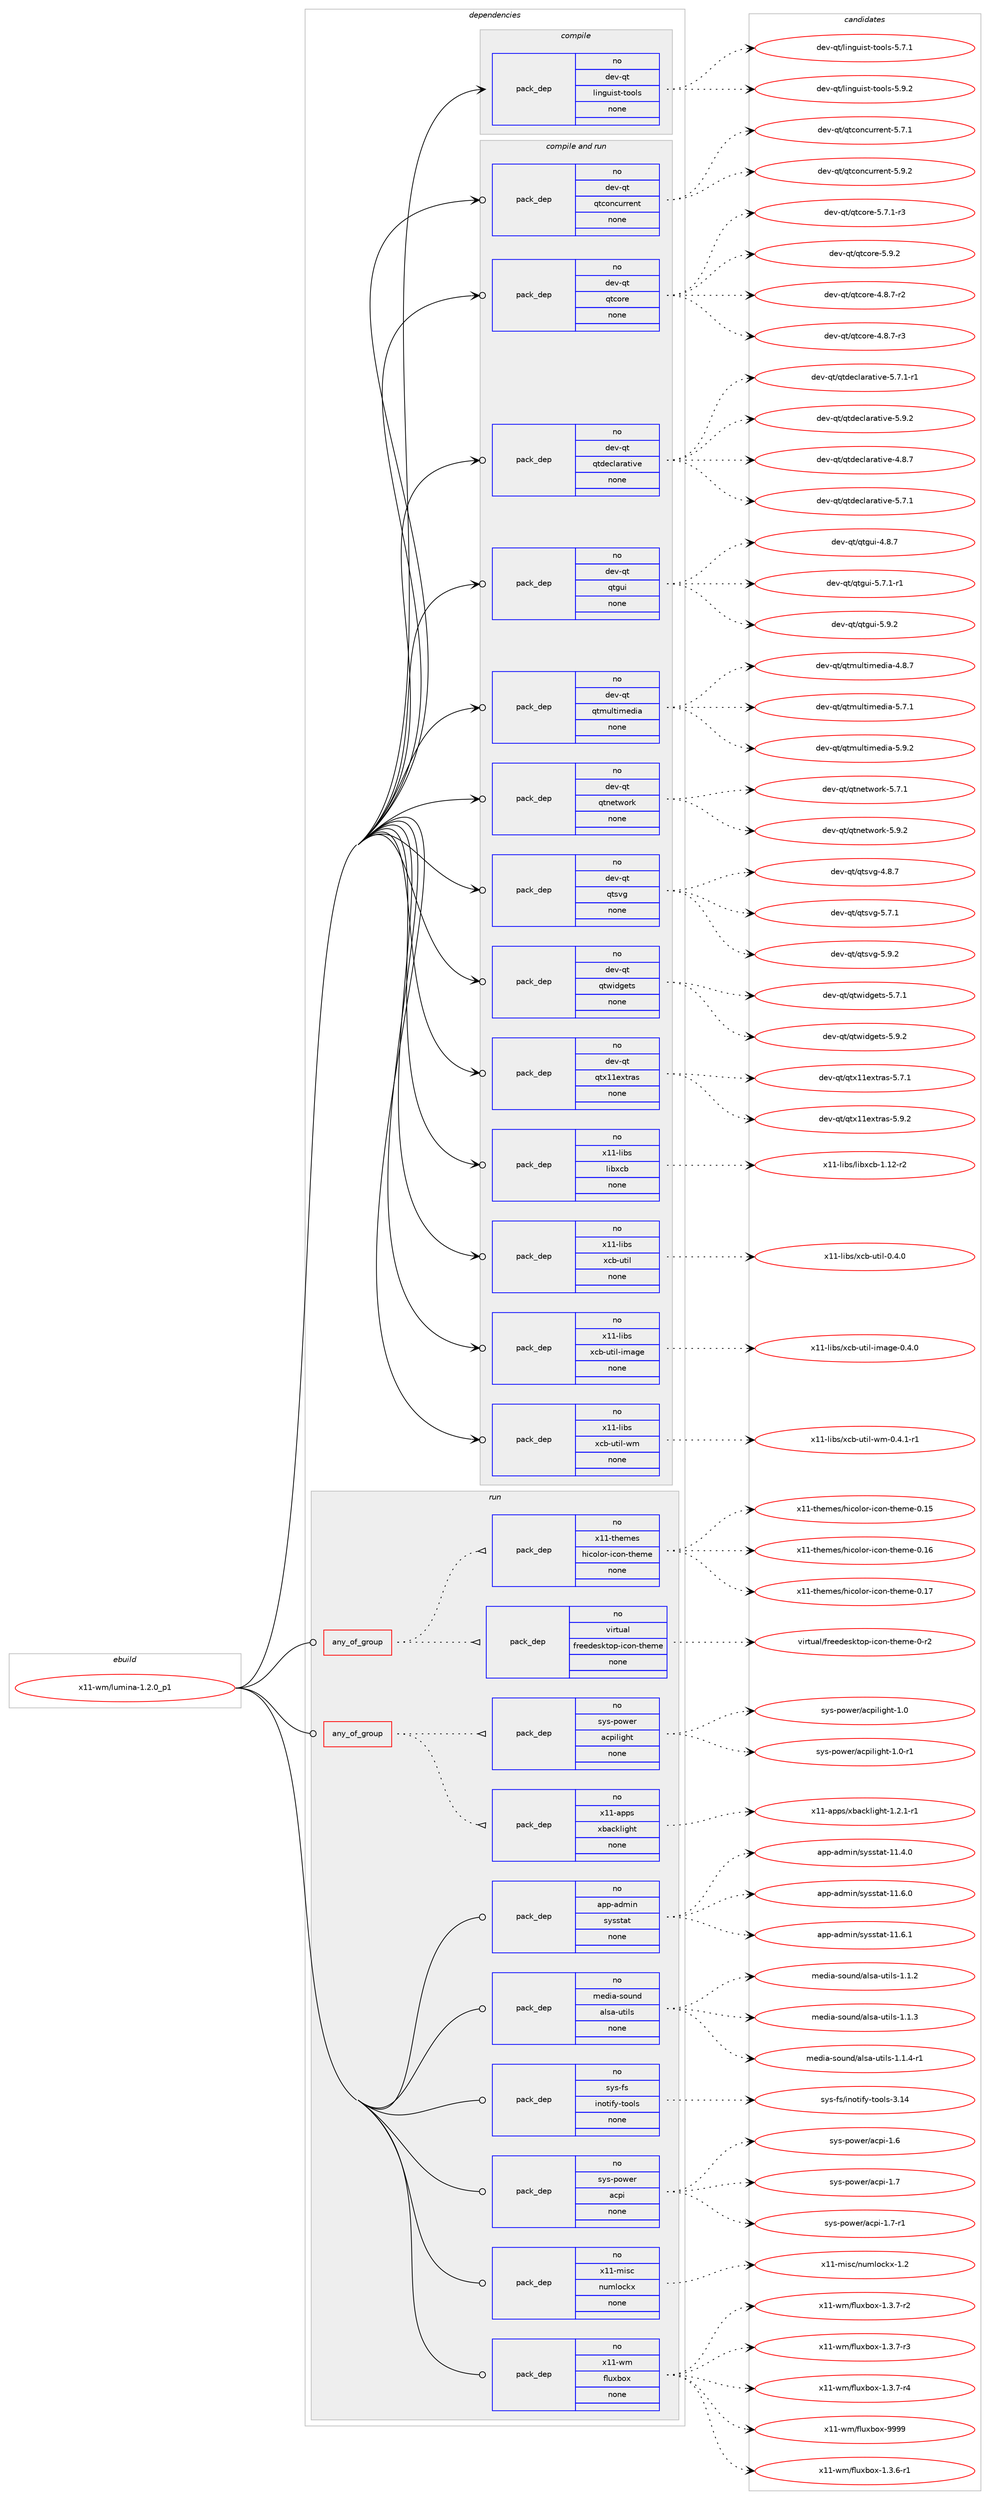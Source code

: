 digraph prolog {

# *************
# Graph options
# *************

newrank=true;
concentrate=true;
compound=true;
graph [rankdir=LR,fontname=Helvetica,fontsize=10,ranksep=1.5];#, ranksep=2.5, nodesep=0.2];
edge  [arrowhead=vee];
node  [fontname=Helvetica,fontsize=10];

# **********
# The ebuild
# **********

subgraph cluster_leftcol {
color=gray;
rank=same;
label=<<i>ebuild</i>>;
id [label="x11-wm/lumina-1.2.0_p1", color=red, width=4, href="../x11-wm/lumina-1.2.0_p1.svg"];
}

# ****************
# The dependencies
# ****************

subgraph cluster_midcol {
color=gray;
label=<<i>dependencies</i>>;
subgraph cluster_compile {
fillcolor="#eeeeee";
style=filled;
label=<<i>compile</i>>;
subgraph pack398053 {
dependency532340 [label=<<TABLE BORDER="0" CELLBORDER="1" CELLSPACING="0" CELLPADDING="4" WIDTH="220"><TR><TD ROWSPAN="6" CELLPADDING="30">pack_dep</TD></TR><TR><TD WIDTH="110">no</TD></TR><TR><TD>dev-qt</TD></TR><TR><TD>linguist-tools</TD></TR><TR><TD>none</TD></TR><TR><TD></TD></TR></TABLE>>, shape=none, color=blue];
}
id:e -> dependency532340:w [weight=20,style="solid",arrowhead="vee"];
}
subgraph cluster_compileandrun {
fillcolor="#eeeeee";
style=filled;
label=<<i>compile and run</i>>;
subgraph pack398054 {
dependency532341 [label=<<TABLE BORDER="0" CELLBORDER="1" CELLSPACING="0" CELLPADDING="4" WIDTH="220"><TR><TD ROWSPAN="6" CELLPADDING="30">pack_dep</TD></TR><TR><TD WIDTH="110">no</TD></TR><TR><TD>dev-qt</TD></TR><TR><TD>qtconcurrent</TD></TR><TR><TD>none</TD></TR><TR><TD></TD></TR></TABLE>>, shape=none, color=blue];
}
id:e -> dependency532341:w [weight=20,style="solid",arrowhead="odotvee"];
subgraph pack398055 {
dependency532342 [label=<<TABLE BORDER="0" CELLBORDER="1" CELLSPACING="0" CELLPADDING="4" WIDTH="220"><TR><TD ROWSPAN="6" CELLPADDING="30">pack_dep</TD></TR><TR><TD WIDTH="110">no</TD></TR><TR><TD>dev-qt</TD></TR><TR><TD>qtcore</TD></TR><TR><TD>none</TD></TR><TR><TD></TD></TR></TABLE>>, shape=none, color=blue];
}
id:e -> dependency532342:w [weight=20,style="solid",arrowhead="odotvee"];
subgraph pack398056 {
dependency532343 [label=<<TABLE BORDER="0" CELLBORDER="1" CELLSPACING="0" CELLPADDING="4" WIDTH="220"><TR><TD ROWSPAN="6" CELLPADDING="30">pack_dep</TD></TR><TR><TD WIDTH="110">no</TD></TR><TR><TD>dev-qt</TD></TR><TR><TD>qtdeclarative</TD></TR><TR><TD>none</TD></TR><TR><TD></TD></TR></TABLE>>, shape=none, color=blue];
}
id:e -> dependency532343:w [weight=20,style="solid",arrowhead="odotvee"];
subgraph pack398057 {
dependency532344 [label=<<TABLE BORDER="0" CELLBORDER="1" CELLSPACING="0" CELLPADDING="4" WIDTH="220"><TR><TD ROWSPAN="6" CELLPADDING="30">pack_dep</TD></TR><TR><TD WIDTH="110">no</TD></TR><TR><TD>dev-qt</TD></TR><TR><TD>qtgui</TD></TR><TR><TD>none</TD></TR><TR><TD></TD></TR></TABLE>>, shape=none, color=blue];
}
id:e -> dependency532344:w [weight=20,style="solid",arrowhead="odotvee"];
subgraph pack398058 {
dependency532345 [label=<<TABLE BORDER="0" CELLBORDER="1" CELLSPACING="0" CELLPADDING="4" WIDTH="220"><TR><TD ROWSPAN="6" CELLPADDING="30">pack_dep</TD></TR><TR><TD WIDTH="110">no</TD></TR><TR><TD>dev-qt</TD></TR><TR><TD>qtmultimedia</TD></TR><TR><TD>none</TD></TR><TR><TD></TD></TR></TABLE>>, shape=none, color=blue];
}
id:e -> dependency532345:w [weight=20,style="solid",arrowhead="odotvee"];
subgraph pack398059 {
dependency532346 [label=<<TABLE BORDER="0" CELLBORDER="1" CELLSPACING="0" CELLPADDING="4" WIDTH="220"><TR><TD ROWSPAN="6" CELLPADDING="30">pack_dep</TD></TR><TR><TD WIDTH="110">no</TD></TR><TR><TD>dev-qt</TD></TR><TR><TD>qtnetwork</TD></TR><TR><TD>none</TD></TR><TR><TD></TD></TR></TABLE>>, shape=none, color=blue];
}
id:e -> dependency532346:w [weight=20,style="solid",arrowhead="odotvee"];
subgraph pack398060 {
dependency532347 [label=<<TABLE BORDER="0" CELLBORDER="1" CELLSPACING="0" CELLPADDING="4" WIDTH="220"><TR><TD ROWSPAN="6" CELLPADDING="30">pack_dep</TD></TR><TR><TD WIDTH="110">no</TD></TR><TR><TD>dev-qt</TD></TR><TR><TD>qtsvg</TD></TR><TR><TD>none</TD></TR><TR><TD></TD></TR></TABLE>>, shape=none, color=blue];
}
id:e -> dependency532347:w [weight=20,style="solid",arrowhead="odotvee"];
subgraph pack398061 {
dependency532348 [label=<<TABLE BORDER="0" CELLBORDER="1" CELLSPACING="0" CELLPADDING="4" WIDTH="220"><TR><TD ROWSPAN="6" CELLPADDING="30">pack_dep</TD></TR><TR><TD WIDTH="110">no</TD></TR><TR><TD>dev-qt</TD></TR><TR><TD>qtwidgets</TD></TR><TR><TD>none</TD></TR><TR><TD></TD></TR></TABLE>>, shape=none, color=blue];
}
id:e -> dependency532348:w [weight=20,style="solid",arrowhead="odotvee"];
subgraph pack398062 {
dependency532349 [label=<<TABLE BORDER="0" CELLBORDER="1" CELLSPACING="0" CELLPADDING="4" WIDTH="220"><TR><TD ROWSPAN="6" CELLPADDING="30">pack_dep</TD></TR><TR><TD WIDTH="110">no</TD></TR><TR><TD>dev-qt</TD></TR><TR><TD>qtx11extras</TD></TR><TR><TD>none</TD></TR><TR><TD></TD></TR></TABLE>>, shape=none, color=blue];
}
id:e -> dependency532349:w [weight=20,style="solid",arrowhead="odotvee"];
subgraph pack398063 {
dependency532350 [label=<<TABLE BORDER="0" CELLBORDER="1" CELLSPACING="0" CELLPADDING="4" WIDTH="220"><TR><TD ROWSPAN="6" CELLPADDING="30">pack_dep</TD></TR><TR><TD WIDTH="110">no</TD></TR><TR><TD>x11-libs</TD></TR><TR><TD>libxcb</TD></TR><TR><TD>none</TD></TR><TR><TD></TD></TR></TABLE>>, shape=none, color=blue];
}
id:e -> dependency532350:w [weight=20,style="solid",arrowhead="odotvee"];
subgraph pack398064 {
dependency532351 [label=<<TABLE BORDER="0" CELLBORDER="1" CELLSPACING="0" CELLPADDING="4" WIDTH="220"><TR><TD ROWSPAN="6" CELLPADDING="30">pack_dep</TD></TR><TR><TD WIDTH="110">no</TD></TR><TR><TD>x11-libs</TD></TR><TR><TD>xcb-util</TD></TR><TR><TD>none</TD></TR><TR><TD></TD></TR></TABLE>>, shape=none, color=blue];
}
id:e -> dependency532351:w [weight=20,style="solid",arrowhead="odotvee"];
subgraph pack398065 {
dependency532352 [label=<<TABLE BORDER="0" CELLBORDER="1" CELLSPACING="0" CELLPADDING="4" WIDTH="220"><TR><TD ROWSPAN="6" CELLPADDING="30">pack_dep</TD></TR><TR><TD WIDTH="110">no</TD></TR><TR><TD>x11-libs</TD></TR><TR><TD>xcb-util-image</TD></TR><TR><TD>none</TD></TR><TR><TD></TD></TR></TABLE>>, shape=none, color=blue];
}
id:e -> dependency532352:w [weight=20,style="solid",arrowhead="odotvee"];
subgraph pack398066 {
dependency532353 [label=<<TABLE BORDER="0" CELLBORDER="1" CELLSPACING="0" CELLPADDING="4" WIDTH="220"><TR><TD ROWSPAN="6" CELLPADDING="30">pack_dep</TD></TR><TR><TD WIDTH="110">no</TD></TR><TR><TD>x11-libs</TD></TR><TR><TD>xcb-util-wm</TD></TR><TR><TD>none</TD></TR><TR><TD></TD></TR></TABLE>>, shape=none, color=blue];
}
id:e -> dependency532353:w [weight=20,style="solid",arrowhead="odotvee"];
}
subgraph cluster_run {
fillcolor="#eeeeee";
style=filled;
label=<<i>run</i>>;
subgraph any9774 {
dependency532354 [label=<<TABLE BORDER="0" CELLBORDER="1" CELLSPACING="0" CELLPADDING="4"><TR><TD CELLPADDING="10">any_of_group</TD></TR></TABLE>>, shape=none, color=red];subgraph pack398067 {
dependency532355 [label=<<TABLE BORDER="0" CELLBORDER="1" CELLSPACING="0" CELLPADDING="4" WIDTH="220"><TR><TD ROWSPAN="6" CELLPADDING="30">pack_dep</TD></TR><TR><TD WIDTH="110">no</TD></TR><TR><TD>virtual</TD></TR><TR><TD>freedesktop-icon-theme</TD></TR><TR><TD>none</TD></TR><TR><TD></TD></TR></TABLE>>, shape=none, color=blue];
}
dependency532354:e -> dependency532355:w [weight=20,style="dotted",arrowhead="oinv"];
subgraph pack398068 {
dependency532356 [label=<<TABLE BORDER="0" CELLBORDER="1" CELLSPACING="0" CELLPADDING="4" WIDTH="220"><TR><TD ROWSPAN="6" CELLPADDING="30">pack_dep</TD></TR><TR><TD WIDTH="110">no</TD></TR><TR><TD>x11-themes</TD></TR><TR><TD>hicolor-icon-theme</TD></TR><TR><TD>none</TD></TR><TR><TD></TD></TR></TABLE>>, shape=none, color=blue];
}
dependency532354:e -> dependency532356:w [weight=20,style="dotted",arrowhead="oinv"];
}
id:e -> dependency532354:w [weight=20,style="solid",arrowhead="odot"];
subgraph any9775 {
dependency532357 [label=<<TABLE BORDER="0" CELLBORDER="1" CELLSPACING="0" CELLPADDING="4"><TR><TD CELLPADDING="10">any_of_group</TD></TR></TABLE>>, shape=none, color=red];subgraph pack398069 {
dependency532358 [label=<<TABLE BORDER="0" CELLBORDER="1" CELLSPACING="0" CELLPADDING="4" WIDTH="220"><TR><TD ROWSPAN="6" CELLPADDING="30">pack_dep</TD></TR><TR><TD WIDTH="110">no</TD></TR><TR><TD>x11-apps</TD></TR><TR><TD>xbacklight</TD></TR><TR><TD>none</TD></TR><TR><TD></TD></TR></TABLE>>, shape=none, color=blue];
}
dependency532357:e -> dependency532358:w [weight=20,style="dotted",arrowhead="oinv"];
subgraph pack398070 {
dependency532359 [label=<<TABLE BORDER="0" CELLBORDER="1" CELLSPACING="0" CELLPADDING="4" WIDTH="220"><TR><TD ROWSPAN="6" CELLPADDING="30">pack_dep</TD></TR><TR><TD WIDTH="110">no</TD></TR><TR><TD>sys-power</TD></TR><TR><TD>acpilight</TD></TR><TR><TD>none</TD></TR><TR><TD></TD></TR></TABLE>>, shape=none, color=blue];
}
dependency532357:e -> dependency532359:w [weight=20,style="dotted",arrowhead="oinv"];
}
id:e -> dependency532357:w [weight=20,style="solid",arrowhead="odot"];
subgraph pack398071 {
dependency532360 [label=<<TABLE BORDER="0" CELLBORDER="1" CELLSPACING="0" CELLPADDING="4" WIDTH="220"><TR><TD ROWSPAN="6" CELLPADDING="30">pack_dep</TD></TR><TR><TD WIDTH="110">no</TD></TR><TR><TD>app-admin</TD></TR><TR><TD>sysstat</TD></TR><TR><TD>none</TD></TR><TR><TD></TD></TR></TABLE>>, shape=none, color=blue];
}
id:e -> dependency532360:w [weight=20,style="solid",arrowhead="odot"];
subgraph pack398072 {
dependency532361 [label=<<TABLE BORDER="0" CELLBORDER="1" CELLSPACING="0" CELLPADDING="4" WIDTH="220"><TR><TD ROWSPAN="6" CELLPADDING="30">pack_dep</TD></TR><TR><TD WIDTH="110">no</TD></TR><TR><TD>media-sound</TD></TR><TR><TD>alsa-utils</TD></TR><TR><TD>none</TD></TR><TR><TD></TD></TR></TABLE>>, shape=none, color=blue];
}
id:e -> dependency532361:w [weight=20,style="solid",arrowhead="odot"];
subgraph pack398073 {
dependency532362 [label=<<TABLE BORDER="0" CELLBORDER="1" CELLSPACING="0" CELLPADDING="4" WIDTH="220"><TR><TD ROWSPAN="6" CELLPADDING="30">pack_dep</TD></TR><TR><TD WIDTH="110">no</TD></TR><TR><TD>sys-fs</TD></TR><TR><TD>inotify-tools</TD></TR><TR><TD>none</TD></TR><TR><TD></TD></TR></TABLE>>, shape=none, color=blue];
}
id:e -> dependency532362:w [weight=20,style="solid",arrowhead="odot"];
subgraph pack398074 {
dependency532363 [label=<<TABLE BORDER="0" CELLBORDER="1" CELLSPACING="0" CELLPADDING="4" WIDTH="220"><TR><TD ROWSPAN="6" CELLPADDING="30">pack_dep</TD></TR><TR><TD WIDTH="110">no</TD></TR><TR><TD>sys-power</TD></TR><TR><TD>acpi</TD></TR><TR><TD>none</TD></TR><TR><TD></TD></TR></TABLE>>, shape=none, color=blue];
}
id:e -> dependency532363:w [weight=20,style="solid",arrowhead="odot"];
subgraph pack398075 {
dependency532364 [label=<<TABLE BORDER="0" CELLBORDER="1" CELLSPACING="0" CELLPADDING="4" WIDTH="220"><TR><TD ROWSPAN="6" CELLPADDING="30">pack_dep</TD></TR><TR><TD WIDTH="110">no</TD></TR><TR><TD>x11-misc</TD></TR><TR><TD>numlockx</TD></TR><TR><TD>none</TD></TR><TR><TD></TD></TR></TABLE>>, shape=none, color=blue];
}
id:e -> dependency532364:w [weight=20,style="solid",arrowhead="odot"];
subgraph pack398076 {
dependency532365 [label=<<TABLE BORDER="0" CELLBORDER="1" CELLSPACING="0" CELLPADDING="4" WIDTH="220"><TR><TD ROWSPAN="6" CELLPADDING="30">pack_dep</TD></TR><TR><TD WIDTH="110">no</TD></TR><TR><TD>x11-wm</TD></TR><TR><TD>fluxbox</TD></TR><TR><TD>none</TD></TR><TR><TD></TD></TR></TABLE>>, shape=none, color=blue];
}
id:e -> dependency532365:w [weight=20,style="solid",arrowhead="odot"];
}
}

# **************
# The candidates
# **************

subgraph cluster_choices {
rank=same;
color=gray;
label=<<i>candidates</i>>;

subgraph choice398053 {
color=black;
nodesep=1;
choice100101118451131164710810511010311710511511645116111111108115455346554649 [label="dev-qt/linguist-tools-5.7.1", color=red, width=4,href="../dev-qt/linguist-tools-5.7.1.svg"];
choice100101118451131164710810511010311710511511645116111111108115455346574650 [label="dev-qt/linguist-tools-5.9.2", color=red, width=4,href="../dev-qt/linguist-tools-5.9.2.svg"];
dependency532340:e -> choice100101118451131164710810511010311710511511645116111111108115455346554649:w [style=dotted,weight="100"];
dependency532340:e -> choice100101118451131164710810511010311710511511645116111111108115455346574650:w [style=dotted,weight="100"];
}
subgraph choice398054 {
color=black;
nodesep=1;
choice10010111845113116471131169911111099117114114101110116455346554649 [label="dev-qt/qtconcurrent-5.7.1", color=red, width=4,href="../dev-qt/qtconcurrent-5.7.1.svg"];
choice10010111845113116471131169911111099117114114101110116455346574650 [label="dev-qt/qtconcurrent-5.9.2", color=red, width=4,href="../dev-qt/qtconcurrent-5.9.2.svg"];
dependency532341:e -> choice10010111845113116471131169911111099117114114101110116455346554649:w [style=dotted,weight="100"];
dependency532341:e -> choice10010111845113116471131169911111099117114114101110116455346574650:w [style=dotted,weight="100"];
}
subgraph choice398055 {
color=black;
nodesep=1;
choice1001011184511311647113116991111141014552465646554511450 [label="dev-qt/qtcore-4.8.7-r2", color=red, width=4,href="../dev-qt/qtcore-4.8.7-r2.svg"];
choice1001011184511311647113116991111141014552465646554511451 [label="dev-qt/qtcore-4.8.7-r3", color=red, width=4,href="../dev-qt/qtcore-4.8.7-r3.svg"];
choice1001011184511311647113116991111141014553465546494511451 [label="dev-qt/qtcore-5.7.1-r3", color=red, width=4,href="../dev-qt/qtcore-5.7.1-r3.svg"];
choice100101118451131164711311699111114101455346574650 [label="dev-qt/qtcore-5.9.2", color=red, width=4,href="../dev-qt/qtcore-5.9.2.svg"];
dependency532342:e -> choice1001011184511311647113116991111141014552465646554511450:w [style=dotted,weight="100"];
dependency532342:e -> choice1001011184511311647113116991111141014552465646554511451:w [style=dotted,weight="100"];
dependency532342:e -> choice1001011184511311647113116991111141014553465546494511451:w [style=dotted,weight="100"];
dependency532342:e -> choice100101118451131164711311699111114101455346574650:w [style=dotted,weight="100"];
}
subgraph choice398056 {
color=black;
nodesep=1;
choice1001011184511311647113116100101991089711497116105118101455246564655 [label="dev-qt/qtdeclarative-4.8.7", color=red, width=4,href="../dev-qt/qtdeclarative-4.8.7.svg"];
choice1001011184511311647113116100101991089711497116105118101455346554649 [label="dev-qt/qtdeclarative-5.7.1", color=red, width=4,href="../dev-qt/qtdeclarative-5.7.1.svg"];
choice10010111845113116471131161001019910897114971161051181014553465546494511449 [label="dev-qt/qtdeclarative-5.7.1-r1", color=red, width=4,href="../dev-qt/qtdeclarative-5.7.1-r1.svg"];
choice1001011184511311647113116100101991089711497116105118101455346574650 [label="dev-qt/qtdeclarative-5.9.2", color=red, width=4,href="../dev-qt/qtdeclarative-5.9.2.svg"];
dependency532343:e -> choice1001011184511311647113116100101991089711497116105118101455246564655:w [style=dotted,weight="100"];
dependency532343:e -> choice1001011184511311647113116100101991089711497116105118101455346554649:w [style=dotted,weight="100"];
dependency532343:e -> choice10010111845113116471131161001019910897114971161051181014553465546494511449:w [style=dotted,weight="100"];
dependency532343:e -> choice1001011184511311647113116100101991089711497116105118101455346574650:w [style=dotted,weight="100"];
}
subgraph choice398057 {
color=black;
nodesep=1;
choice1001011184511311647113116103117105455246564655 [label="dev-qt/qtgui-4.8.7", color=red, width=4,href="../dev-qt/qtgui-4.8.7.svg"];
choice10010111845113116471131161031171054553465546494511449 [label="dev-qt/qtgui-5.7.1-r1", color=red, width=4,href="../dev-qt/qtgui-5.7.1-r1.svg"];
choice1001011184511311647113116103117105455346574650 [label="dev-qt/qtgui-5.9.2", color=red, width=4,href="../dev-qt/qtgui-5.9.2.svg"];
dependency532344:e -> choice1001011184511311647113116103117105455246564655:w [style=dotted,weight="100"];
dependency532344:e -> choice10010111845113116471131161031171054553465546494511449:w [style=dotted,weight="100"];
dependency532344:e -> choice1001011184511311647113116103117105455346574650:w [style=dotted,weight="100"];
}
subgraph choice398058 {
color=black;
nodesep=1;
choice100101118451131164711311610911710811610510910110010597455246564655 [label="dev-qt/qtmultimedia-4.8.7", color=red, width=4,href="../dev-qt/qtmultimedia-4.8.7.svg"];
choice100101118451131164711311610911710811610510910110010597455346554649 [label="dev-qt/qtmultimedia-5.7.1", color=red, width=4,href="../dev-qt/qtmultimedia-5.7.1.svg"];
choice100101118451131164711311610911710811610510910110010597455346574650 [label="dev-qt/qtmultimedia-5.9.2", color=red, width=4,href="../dev-qt/qtmultimedia-5.9.2.svg"];
dependency532345:e -> choice100101118451131164711311610911710811610510910110010597455246564655:w [style=dotted,weight="100"];
dependency532345:e -> choice100101118451131164711311610911710811610510910110010597455346554649:w [style=dotted,weight="100"];
dependency532345:e -> choice100101118451131164711311610911710811610510910110010597455346574650:w [style=dotted,weight="100"];
}
subgraph choice398059 {
color=black;
nodesep=1;
choice1001011184511311647113116110101116119111114107455346554649 [label="dev-qt/qtnetwork-5.7.1", color=red, width=4,href="../dev-qt/qtnetwork-5.7.1.svg"];
choice1001011184511311647113116110101116119111114107455346574650 [label="dev-qt/qtnetwork-5.9.2", color=red, width=4,href="../dev-qt/qtnetwork-5.9.2.svg"];
dependency532346:e -> choice1001011184511311647113116110101116119111114107455346554649:w [style=dotted,weight="100"];
dependency532346:e -> choice1001011184511311647113116110101116119111114107455346574650:w [style=dotted,weight="100"];
}
subgraph choice398060 {
color=black;
nodesep=1;
choice1001011184511311647113116115118103455246564655 [label="dev-qt/qtsvg-4.8.7", color=red, width=4,href="../dev-qt/qtsvg-4.8.7.svg"];
choice1001011184511311647113116115118103455346554649 [label="dev-qt/qtsvg-5.7.1", color=red, width=4,href="../dev-qt/qtsvg-5.7.1.svg"];
choice1001011184511311647113116115118103455346574650 [label="dev-qt/qtsvg-5.9.2", color=red, width=4,href="../dev-qt/qtsvg-5.9.2.svg"];
dependency532347:e -> choice1001011184511311647113116115118103455246564655:w [style=dotted,weight="100"];
dependency532347:e -> choice1001011184511311647113116115118103455346554649:w [style=dotted,weight="100"];
dependency532347:e -> choice1001011184511311647113116115118103455346574650:w [style=dotted,weight="100"];
}
subgraph choice398061 {
color=black;
nodesep=1;
choice1001011184511311647113116119105100103101116115455346554649 [label="dev-qt/qtwidgets-5.7.1", color=red, width=4,href="../dev-qt/qtwidgets-5.7.1.svg"];
choice1001011184511311647113116119105100103101116115455346574650 [label="dev-qt/qtwidgets-5.9.2", color=red, width=4,href="../dev-qt/qtwidgets-5.9.2.svg"];
dependency532348:e -> choice1001011184511311647113116119105100103101116115455346554649:w [style=dotted,weight="100"];
dependency532348:e -> choice1001011184511311647113116119105100103101116115455346574650:w [style=dotted,weight="100"];
}
subgraph choice398062 {
color=black;
nodesep=1;
choice1001011184511311647113116120494910112011611497115455346554649 [label="dev-qt/qtx11extras-5.7.1", color=red, width=4,href="../dev-qt/qtx11extras-5.7.1.svg"];
choice1001011184511311647113116120494910112011611497115455346574650 [label="dev-qt/qtx11extras-5.9.2", color=red, width=4,href="../dev-qt/qtx11extras-5.9.2.svg"];
dependency532349:e -> choice1001011184511311647113116120494910112011611497115455346554649:w [style=dotted,weight="100"];
dependency532349:e -> choice1001011184511311647113116120494910112011611497115455346574650:w [style=dotted,weight="100"];
}
subgraph choice398063 {
color=black;
nodesep=1;
choice120494945108105981154710810598120999845494649504511450 [label="x11-libs/libxcb-1.12-r2", color=red, width=4,href="../x11-libs/libxcb-1.12-r2.svg"];
dependency532350:e -> choice120494945108105981154710810598120999845494649504511450:w [style=dotted,weight="100"];
}
subgraph choice398064 {
color=black;
nodesep=1;
choice1204949451081059811547120999845117116105108454846524648 [label="x11-libs/xcb-util-0.4.0", color=red, width=4,href="../x11-libs/xcb-util-0.4.0.svg"];
dependency532351:e -> choice1204949451081059811547120999845117116105108454846524648:w [style=dotted,weight="100"];
}
subgraph choice398065 {
color=black;
nodesep=1;
choice12049494510810598115471209998451171161051084510510997103101454846524648 [label="x11-libs/xcb-util-image-0.4.0", color=red, width=4,href="../x11-libs/xcb-util-image-0.4.0.svg"];
dependency532352:e -> choice12049494510810598115471209998451171161051084510510997103101454846524648:w [style=dotted,weight="100"];
}
subgraph choice398066 {
color=black;
nodesep=1;
choice1204949451081059811547120999845117116105108451191094548465246494511449 [label="x11-libs/xcb-util-wm-0.4.1-r1", color=red, width=4,href="../x11-libs/xcb-util-wm-0.4.1-r1.svg"];
dependency532353:e -> choice1204949451081059811547120999845117116105108451191094548465246494511449:w [style=dotted,weight="100"];
}
subgraph choice398067 {
color=black;
nodesep=1;
choice118105114116117971084710211410110110010111510711611111245105991111104511610410110910145484511450 [label="virtual/freedesktop-icon-theme-0-r2", color=red, width=4,href="../virtual/freedesktop-icon-theme-0-r2.svg"];
dependency532355:e -> choice118105114116117971084710211410110110010111510711611111245105991111104511610410110910145484511450:w [style=dotted,weight="100"];
}
subgraph choice398068 {
color=black;
nodesep=1;
choice12049494511610410110910111547104105991111081111144510599111110451161041011091014548464953 [label="x11-themes/hicolor-icon-theme-0.15", color=red, width=4,href="../x11-themes/hicolor-icon-theme-0.15.svg"];
choice12049494511610410110910111547104105991111081111144510599111110451161041011091014548464954 [label="x11-themes/hicolor-icon-theme-0.16", color=red, width=4,href="../x11-themes/hicolor-icon-theme-0.16.svg"];
choice12049494511610410110910111547104105991111081111144510599111110451161041011091014548464955 [label="x11-themes/hicolor-icon-theme-0.17", color=red, width=4,href="../x11-themes/hicolor-icon-theme-0.17.svg"];
dependency532356:e -> choice12049494511610410110910111547104105991111081111144510599111110451161041011091014548464953:w [style=dotted,weight="100"];
dependency532356:e -> choice12049494511610410110910111547104105991111081111144510599111110451161041011091014548464954:w [style=dotted,weight="100"];
dependency532356:e -> choice12049494511610410110910111547104105991111081111144510599111110451161041011091014548464955:w [style=dotted,weight="100"];
}
subgraph choice398069 {
color=black;
nodesep=1;
choice12049494597112112115471209897991071081051031041164549465046494511449 [label="x11-apps/xbacklight-1.2.1-r1", color=red, width=4,href="../x11-apps/xbacklight-1.2.1-r1.svg"];
dependency532358:e -> choice12049494597112112115471209897991071081051031041164549465046494511449:w [style=dotted,weight="100"];
}
subgraph choice398070 {
color=black;
nodesep=1;
choice1151211154511211111910111447979911210510810510310411645494648 [label="sys-power/acpilight-1.0", color=red, width=4,href="../sys-power/acpilight-1.0.svg"];
choice11512111545112111119101114479799112105108105103104116454946484511449 [label="sys-power/acpilight-1.0-r1", color=red, width=4,href="../sys-power/acpilight-1.0-r1.svg"];
dependency532359:e -> choice1151211154511211111910111447979911210510810510310411645494648:w [style=dotted,weight="100"];
dependency532359:e -> choice11512111545112111119101114479799112105108105103104116454946484511449:w [style=dotted,weight="100"];
}
subgraph choice398071 {
color=black;
nodesep=1;
choice971121124597100109105110471151211151151169711645494946524648 [label="app-admin/sysstat-11.4.0", color=red, width=4,href="../app-admin/sysstat-11.4.0.svg"];
choice971121124597100109105110471151211151151169711645494946544648 [label="app-admin/sysstat-11.6.0", color=red, width=4,href="../app-admin/sysstat-11.6.0.svg"];
choice971121124597100109105110471151211151151169711645494946544649 [label="app-admin/sysstat-11.6.1", color=red, width=4,href="../app-admin/sysstat-11.6.1.svg"];
dependency532360:e -> choice971121124597100109105110471151211151151169711645494946524648:w [style=dotted,weight="100"];
dependency532360:e -> choice971121124597100109105110471151211151151169711645494946544648:w [style=dotted,weight="100"];
dependency532360:e -> choice971121124597100109105110471151211151151169711645494946544649:w [style=dotted,weight="100"];
}
subgraph choice398072 {
color=black;
nodesep=1;
choice109101100105974511511111711010047971081159745117116105108115454946494650 [label="media-sound/alsa-utils-1.1.2", color=red, width=4,href="../media-sound/alsa-utils-1.1.2.svg"];
choice109101100105974511511111711010047971081159745117116105108115454946494651 [label="media-sound/alsa-utils-1.1.3", color=red, width=4,href="../media-sound/alsa-utils-1.1.3.svg"];
choice1091011001059745115111117110100479710811597451171161051081154549464946524511449 [label="media-sound/alsa-utils-1.1.4-r1", color=red, width=4,href="../media-sound/alsa-utils-1.1.4-r1.svg"];
dependency532361:e -> choice109101100105974511511111711010047971081159745117116105108115454946494650:w [style=dotted,weight="100"];
dependency532361:e -> choice109101100105974511511111711010047971081159745117116105108115454946494651:w [style=dotted,weight="100"];
dependency532361:e -> choice1091011001059745115111117110100479710811597451171161051081154549464946524511449:w [style=dotted,weight="100"];
}
subgraph choice398073 {
color=black;
nodesep=1;
choice1151211154510211547105110111116105102121451161111111081154551464952 [label="sys-fs/inotify-tools-3.14", color=red, width=4,href="../sys-fs/inotify-tools-3.14.svg"];
dependency532362:e -> choice1151211154510211547105110111116105102121451161111111081154551464952:w [style=dotted,weight="100"];
}
subgraph choice398074 {
color=black;
nodesep=1;
choice1151211154511211111910111447979911210545494654 [label="sys-power/acpi-1.6", color=red, width=4,href="../sys-power/acpi-1.6.svg"];
choice1151211154511211111910111447979911210545494655 [label="sys-power/acpi-1.7", color=red, width=4,href="../sys-power/acpi-1.7.svg"];
choice11512111545112111119101114479799112105454946554511449 [label="sys-power/acpi-1.7-r1", color=red, width=4,href="../sys-power/acpi-1.7-r1.svg"];
dependency532363:e -> choice1151211154511211111910111447979911210545494654:w [style=dotted,weight="100"];
dependency532363:e -> choice1151211154511211111910111447979911210545494655:w [style=dotted,weight="100"];
dependency532363:e -> choice11512111545112111119101114479799112105454946554511449:w [style=dotted,weight="100"];
}
subgraph choice398075 {
color=black;
nodesep=1;
choice12049494510910511599471101171091081119910712045494650 [label="x11-misc/numlockx-1.2", color=red, width=4,href="../x11-misc/numlockx-1.2.svg"];
dependency532364:e -> choice12049494510910511599471101171091081119910712045494650:w [style=dotted,weight="100"];
}
subgraph choice398076 {
color=black;
nodesep=1;
choice12049494511910947102108117120981111204549465146544511449 [label="x11-wm/fluxbox-1.3.6-r1", color=red, width=4,href="../x11-wm/fluxbox-1.3.6-r1.svg"];
choice12049494511910947102108117120981111204549465146554511450 [label="x11-wm/fluxbox-1.3.7-r2", color=red, width=4,href="../x11-wm/fluxbox-1.3.7-r2.svg"];
choice12049494511910947102108117120981111204549465146554511451 [label="x11-wm/fluxbox-1.3.7-r3", color=red, width=4,href="../x11-wm/fluxbox-1.3.7-r3.svg"];
choice12049494511910947102108117120981111204549465146554511452 [label="x11-wm/fluxbox-1.3.7-r4", color=red, width=4,href="../x11-wm/fluxbox-1.3.7-r4.svg"];
choice12049494511910947102108117120981111204557575757 [label="x11-wm/fluxbox-9999", color=red, width=4,href="../x11-wm/fluxbox-9999.svg"];
dependency532365:e -> choice12049494511910947102108117120981111204549465146544511449:w [style=dotted,weight="100"];
dependency532365:e -> choice12049494511910947102108117120981111204549465146554511450:w [style=dotted,weight="100"];
dependency532365:e -> choice12049494511910947102108117120981111204549465146554511451:w [style=dotted,weight="100"];
dependency532365:e -> choice12049494511910947102108117120981111204549465146554511452:w [style=dotted,weight="100"];
dependency532365:e -> choice12049494511910947102108117120981111204557575757:w [style=dotted,weight="100"];
}
}

}
